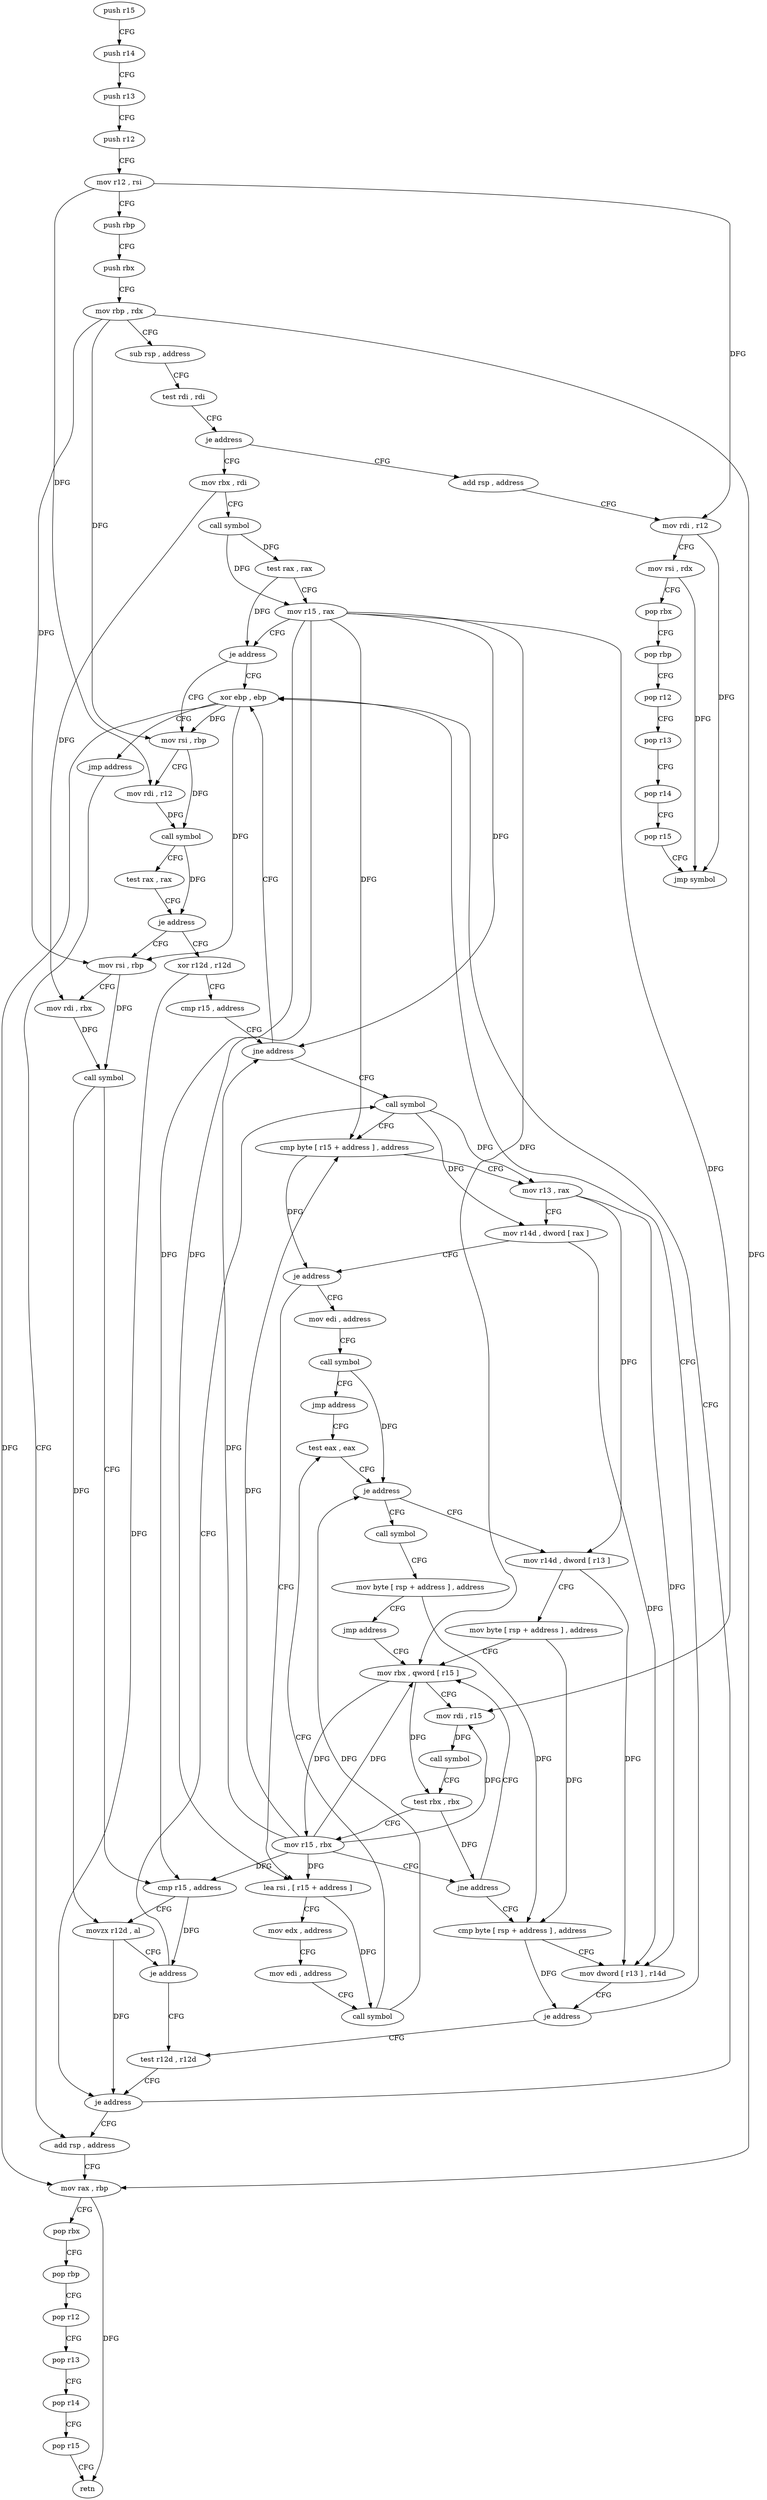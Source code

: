 digraph "func" {
"4438720" [label = "push r15" ]
"4438722" [label = "push r14" ]
"4438724" [label = "push r13" ]
"4438726" [label = "push r12" ]
"4438728" [label = "mov r12 , rsi" ]
"4438731" [label = "push rbp" ]
"4438732" [label = "push rbx" ]
"4438733" [label = "mov rbp , rdx" ]
"4438736" [label = "sub rsp , address" ]
"4438740" [label = "test rdi , rdi" ]
"4438743" [label = "je address" ]
"4438976" [label = "add rsp , address" ]
"4438749" [label = "mov rbx , rdi" ]
"4438980" [label = "mov rdi , r12" ]
"4438983" [label = "mov rsi , rdx" ]
"4438986" [label = "pop rbx" ]
"4438987" [label = "pop rbp" ]
"4438988" [label = "pop r12" ]
"4438990" [label = "pop r13" ]
"4438992" [label = "pop r14" ]
"4438994" [label = "pop r15" ]
"4438996" [label = "jmp symbol" ]
"4438752" [label = "call symbol" ]
"4438757" [label = "test rax , rax" ]
"4438760" [label = "mov r15 , rax" ]
"4438763" [label = "je address" ]
"4438949" [label = "xor ebp , ebp" ]
"4438769" [label = "mov rsi , rbp" ]
"4438951" [label = "jmp address" ]
"4438899" [label = "add rsp , address" ]
"4438772" [label = "mov rdi , r12" ]
"4438775" [label = "call symbol" ]
"4438780" [label = "test rax , rax" ]
"4438783" [label = "je address" ]
"4438936" [label = "xor r12d , r12d" ]
"4438789" [label = "mov rsi , rbp" ]
"4438903" [label = "mov rax , rbp" ]
"4438906" [label = "pop rbx" ]
"4438907" [label = "pop rbp" ]
"4438908" [label = "pop r12" ]
"4438910" [label = "pop r13" ]
"4438912" [label = "pop r14" ]
"4438914" [label = "pop r15" ]
"4438916" [label = "retn" ]
"4438939" [label = "cmp r15 , address" ]
"4438943" [label = "jne address" ]
"4438810" [label = "call symbol" ]
"4438792" [label = "mov rdi , rbx" ]
"4438795" [label = "call symbol" ]
"4438800" [label = "cmp r15 , address" ]
"4438804" [label = "movzx r12d , al" ]
"4438808" [label = "je address" ]
"4438894" [label = "test r12d , r12d" ]
"4438815" [label = "cmp byte [ r15 + address ] , address" ]
"4438820" [label = "mov r13 , rax" ]
"4438823" [label = "mov r14d , dword [ rax ]" ]
"4438826" [label = "je address" ]
"4438960" [label = "mov edi , address" ]
"4438832" [label = "lea rsi , [ r15 + address ]" ]
"4438897" [label = "je address" ]
"4438965" [label = "call symbol" ]
"4438970" [label = "jmp address" ]
"4438851" [label = "test eax , eax" ]
"4438836" [label = "mov edx , address" ]
"4438841" [label = "mov edi , address" ]
"4438846" [label = "call symbol" ]
"4438853" [label = "je address" ]
"4438920" [label = "call symbol" ]
"4438855" [label = "mov r14d , dword [ r13 ]" ]
"4438925" [label = "mov byte [ rsp + address ] , address" ]
"4438930" [label = "jmp address" ]
"4438864" [label = "mov rbx , qword [ r15 ]" ]
"4438859" [label = "mov byte [ rsp + address ] , address" ]
"4438867" [label = "mov rdi , r15" ]
"4438870" [label = "call symbol" ]
"4438875" [label = "test rbx , rbx" ]
"4438878" [label = "mov r15 , rbx" ]
"4438881" [label = "jne address" ]
"4438883" [label = "cmp byte [ rsp + address ] , address" ]
"4438888" [label = "mov dword [ r13 ] , r14d" ]
"4438892" [label = "je address" ]
"4438720" -> "4438722" [ label = "CFG" ]
"4438722" -> "4438724" [ label = "CFG" ]
"4438724" -> "4438726" [ label = "CFG" ]
"4438726" -> "4438728" [ label = "CFG" ]
"4438728" -> "4438731" [ label = "CFG" ]
"4438728" -> "4438980" [ label = "DFG" ]
"4438728" -> "4438772" [ label = "DFG" ]
"4438731" -> "4438732" [ label = "CFG" ]
"4438732" -> "4438733" [ label = "CFG" ]
"4438733" -> "4438736" [ label = "CFG" ]
"4438733" -> "4438769" [ label = "DFG" ]
"4438733" -> "4438903" [ label = "DFG" ]
"4438733" -> "4438789" [ label = "DFG" ]
"4438736" -> "4438740" [ label = "CFG" ]
"4438740" -> "4438743" [ label = "CFG" ]
"4438743" -> "4438976" [ label = "CFG" ]
"4438743" -> "4438749" [ label = "CFG" ]
"4438976" -> "4438980" [ label = "CFG" ]
"4438749" -> "4438752" [ label = "CFG" ]
"4438749" -> "4438792" [ label = "DFG" ]
"4438980" -> "4438983" [ label = "CFG" ]
"4438980" -> "4438996" [ label = "DFG" ]
"4438983" -> "4438986" [ label = "CFG" ]
"4438983" -> "4438996" [ label = "DFG" ]
"4438986" -> "4438987" [ label = "CFG" ]
"4438987" -> "4438988" [ label = "CFG" ]
"4438988" -> "4438990" [ label = "CFG" ]
"4438990" -> "4438992" [ label = "CFG" ]
"4438992" -> "4438994" [ label = "CFG" ]
"4438994" -> "4438996" [ label = "CFG" ]
"4438752" -> "4438757" [ label = "DFG" ]
"4438752" -> "4438760" [ label = "DFG" ]
"4438757" -> "4438760" [ label = "CFG" ]
"4438757" -> "4438763" [ label = "DFG" ]
"4438760" -> "4438763" [ label = "CFG" ]
"4438760" -> "4438943" [ label = "DFG" ]
"4438760" -> "4438800" [ label = "DFG" ]
"4438760" -> "4438815" [ label = "DFG" ]
"4438760" -> "4438832" [ label = "DFG" ]
"4438760" -> "4438864" [ label = "DFG" ]
"4438760" -> "4438867" [ label = "DFG" ]
"4438763" -> "4438949" [ label = "CFG" ]
"4438763" -> "4438769" [ label = "CFG" ]
"4438949" -> "4438951" [ label = "CFG" ]
"4438949" -> "4438769" [ label = "DFG" ]
"4438949" -> "4438903" [ label = "DFG" ]
"4438949" -> "4438789" [ label = "DFG" ]
"4438769" -> "4438772" [ label = "CFG" ]
"4438769" -> "4438775" [ label = "DFG" ]
"4438951" -> "4438899" [ label = "CFG" ]
"4438899" -> "4438903" [ label = "CFG" ]
"4438772" -> "4438775" [ label = "DFG" ]
"4438775" -> "4438780" [ label = "CFG" ]
"4438775" -> "4438783" [ label = "DFG" ]
"4438780" -> "4438783" [ label = "CFG" ]
"4438783" -> "4438936" [ label = "CFG" ]
"4438783" -> "4438789" [ label = "CFG" ]
"4438936" -> "4438939" [ label = "CFG" ]
"4438936" -> "4438897" [ label = "DFG" ]
"4438789" -> "4438792" [ label = "CFG" ]
"4438789" -> "4438795" [ label = "DFG" ]
"4438903" -> "4438906" [ label = "CFG" ]
"4438903" -> "4438916" [ label = "DFG" ]
"4438906" -> "4438907" [ label = "CFG" ]
"4438907" -> "4438908" [ label = "CFG" ]
"4438908" -> "4438910" [ label = "CFG" ]
"4438910" -> "4438912" [ label = "CFG" ]
"4438912" -> "4438914" [ label = "CFG" ]
"4438914" -> "4438916" [ label = "CFG" ]
"4438939" -> "4438943" [ label = "CFG" ]
"4438943" -> "4438810" [ label = "CFG" ]
"4438943" -> "4438949" [ label = "CFG" ]
"4438810" -> "4438815" [ label = "CFG" ]
"4438810" -> "4438820" [ label = "DFG" ]
"4438810" -> "4438823" [ label = "DFG" ]
"4438792" -> "4438795" [ label = "DFG" ]
"4438795" -> "4438800" [ label = "CFG" ]
"4438795" -> "4438804" [ label = "DFG" ]
"4438800" -> "4438804" [ label = "CFG" ]
"4438800" -> "4438808" [ label = "DFG" ]
"4438804" -> "4438808" [ label = "CFG" ]
"4438804" -> "4438897" [ label = "DFG" ]
"4438808" -> "4438894" [ label = "CFG" ]
"4438808" -> "4438810" [ label = "CFG" ]
"4438894" -> "4438897" [ label = "CFG" ]
"4438815" -> "4438820" [ label = "CFG" ]
"4438815" -> "4438826" [ label = "DFG" ]
"4438820" -> "4438823" [ label = "CFG" ]
"4438820" -> "4438855" [ label = "DFG" ]
"4438820" -> "4438888" [ label = "DFG" ]
"4438823" -> "4438826" [ label = "CFG" ]
"4438823" -> "4438888" [ label = "DFG" ]
"4438826" -> "4438960" [ label = "CFG" ]
"4438826" -> "4438832" [ label = "CFG" ]
"4438960" -> "4438965" [ label = "CFG" ]
"4438832" -> "4438836" [ label = "CFG" ]
"4438832" -> "4438846" [ label = "DFG" ]
"4438897" -> "4438949" [ label = "CFG" ]
"4438897" -> "4438899" [ label = "CFG" ]
"4438965" -> "4438970" [ label = "CFG" ]
"4438965" -> "4438853" [ label = "DFG" ]
"4438970" -> "4438851" [ label = "CFG" ]
"4438851" -> "4438853" [ label = "CFG" ]
"4438836" -> "4438841" [ label = "CFG" ]
"4438841" -> "4438846" [ label = "CFG" ]
"4438846" -> "4438851" [ label = "CFG" ]
"4438846" -> "4438853" [ label = "DFG" ]
"4438853" -> "4438920" [ label = "CFG" ]
"4438853" -> "4438855" [ label = "CFG" ]
"4438920" -> "4438925" [ label = "CFG" ]
"4438855" -> "4438859" [ label = "CFG" ]
"4438855" -> "4438888" [ label = "DFG" ]
"4438925" -> "4438930" [ label = "CFG" ]
"4438925" -> "4438883" [ label = "DFG" ]
"4438930" -> "4438864" [ label = "CFG" ]
"4438864" -> "4438867" [ label = "CFG" ]
"4438864" -> "4438875" [ label = "DFG" ]
"4438864" -> "4438878" [ label = "DFG" ]
"4438859" -> "4438864" [ label = "CFG" ]
"4438859" -> "4438883" [ label = "DFG" ]
"4438867" -> "4438870" [ label = "DFG" ]
"4438870" -> "4438875" [ label = "CFG" ]
"4438875" -> "4438878" [ label = "CFG" ]
"4438875" -> "4438881" [ label = "DFG" ]
"4438878" -> "4438881" [ label = "CFG" ]
"4438878" -> "4438943" [ label = "DFG" ]
"4438878" -> "4438800" [ label = "DFG" ]
"4438878" -> "4438815" [ label = "DFG" ]
"4438878" -> "4438832" [ label = "DFG" ]
"4438878" -> "4438864" [ label = "DFG" ]
"4438878" -> "4438867" [ label = "DFG" ]
"4438881" -> "4438864" [ label = "CFG" ]
"4438881" -> "4438883" [ label = "CFG" ]
"4438883" -> "4438888" [ label = "CFG" ]
"4438883" -> "4438892" [ label = "DFG" ]
"4438888" -> "4438892" [ label = "CFG" ]
"4438892" -> "4438949" [ label = "CFG" ]
"4438892" -> "4438894" [ label = "CFG" ]
}
